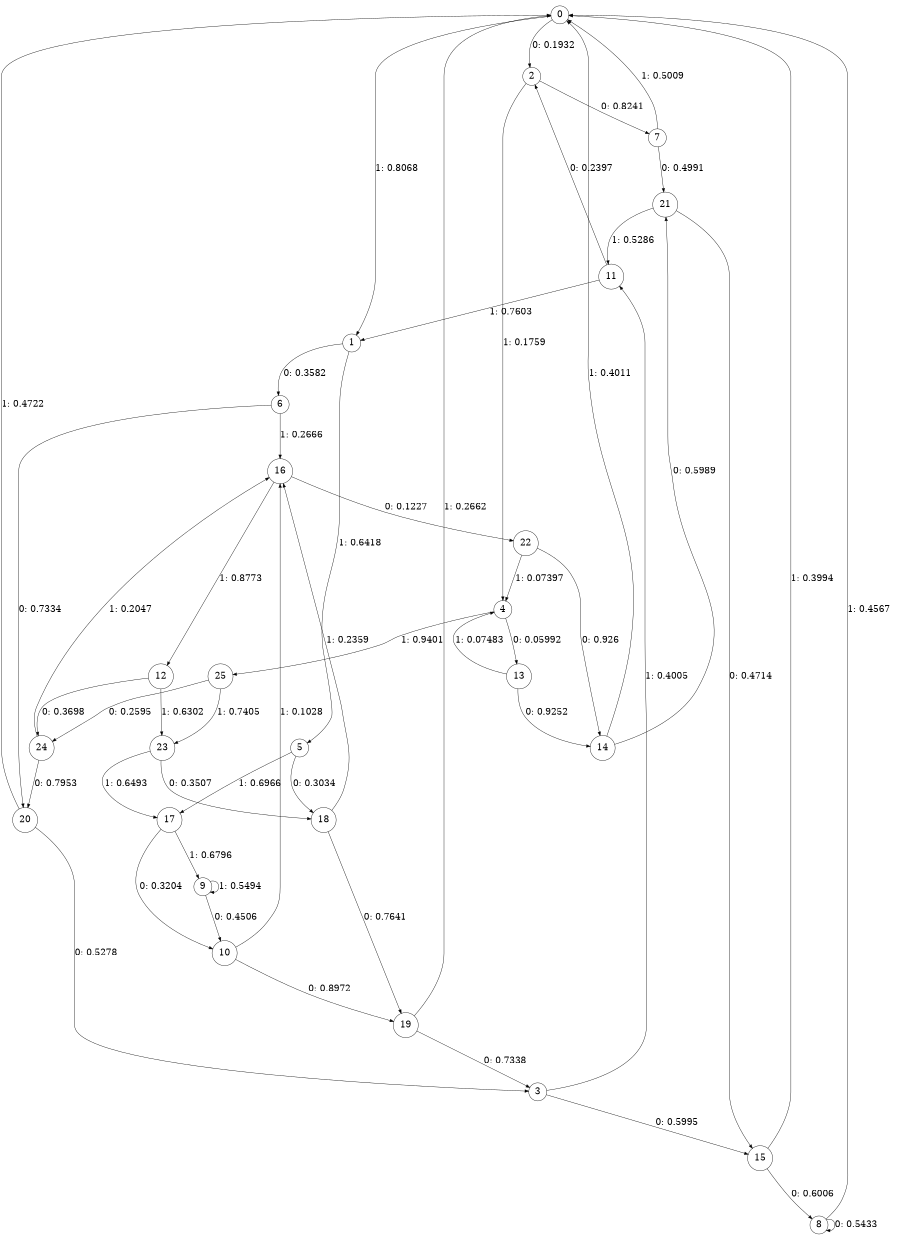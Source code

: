 digraph "ch35randomL5" {
size = "6,8.5";
ratio = "fill";
node [shape = circle];
node [fontsize = 24];
edge [fontsize = 24];
0 -> 2 [label = "0: 0.1932   "];
0 -> 1 [label = "1: 0.8068   "];
1 -> 6 [label = "0: 0.3582   "];
1 -> 5 [label = "1: 0.6418   "];
2 -> 7 [label = "0: 0.8241   "];
2 -> 4 [label = "1: 0.1759   "];
3 -> 15 [label = "0: 0.5995   "];
3 -> 11 [label = "1: 0.4005   "];
4 -> 13 [label = "0: 0.05992  "];
4 -> 25 [label = "1: 0.9401   "];
5 -> 18 [label = "0: 0.3034   "];
5 -> 17 [label = "1: 0.6966   "];
6 -> 20 [label = "0: 0.7334   "];
6 -> 16 [label = "1: 0.2666   "];
7 -> 21 [label = "0: 0.4991   "];
7 -> 0 [label = "1: 0.5009   "];
8 -> 8 [label = "0: 0.5433   "];
8 -> 0 [label = "1: 0.4567   "];
9 -> 10 [label = "0: 0.4506   "];
9 -> 9 [label = "1: 0.5494   "];
10 -> 19 [label = "0: 0.8972   "];
10 -> 16 [label = "1: 0.1028   "];
11 -> 2 [label = "0: 0.2397   "];
11 -> 1 [label = "1: 0.7603   "];
12 -> 24 [label = "0: 0.3698   "];
12 -> 23 [label = "1: 0.6302   "];
13 -> 14 [label = "0: 0.9252   "];
13 -> 4 [label = "1: 0.07483  "];
14 -> 21 [label = "0: 0.5989   "];
14 -> 0 [label = "1: 0.4011   "];
15 -> 8 [label = "0: 0.6006   "];
15 -> 0 [label = "1: 0.3994   "];
16 -> 22 [label = "0: 0.1227   "];
16 -> 12 [label = "1: 0.8773   "];
17 -> 10 [label = "0: 0.3204   "];
17 -> 9 [label = "1: 0.6796   "];
18 -> 19 [label = "0: 0.7641   "];
18 -> 16 [label = "1: 0.2359   "];
19 -> 3 [label = "0: 0.7338   "];
19 -> 0 [label = "1: 0.2662   "];
20 -> 3 [label = "0: 0.5278   "];
20 -> 0 [label = "1: 0.4722   "];
21 -> 15 [label = "0: 0.4714   "];
21 -> 11 [label = "1: 0.5286   "];
22 -> 14 [label = "0: 0.926    "];
22 -> 4 [label = "1: 0.07397  "];
23 -> 18 [label = "0: 0.3507   "];
23 -> 17 [label = "1: 0.6493   "];
24 -> 20 [label = "0: 0.7953   "];
24 -> 16 [label = "1: 0.2047   "];
25 -> 24 [label = "0: 0.2595   "];
25 -> 23 [label = "1: 0.7405   "];
}
